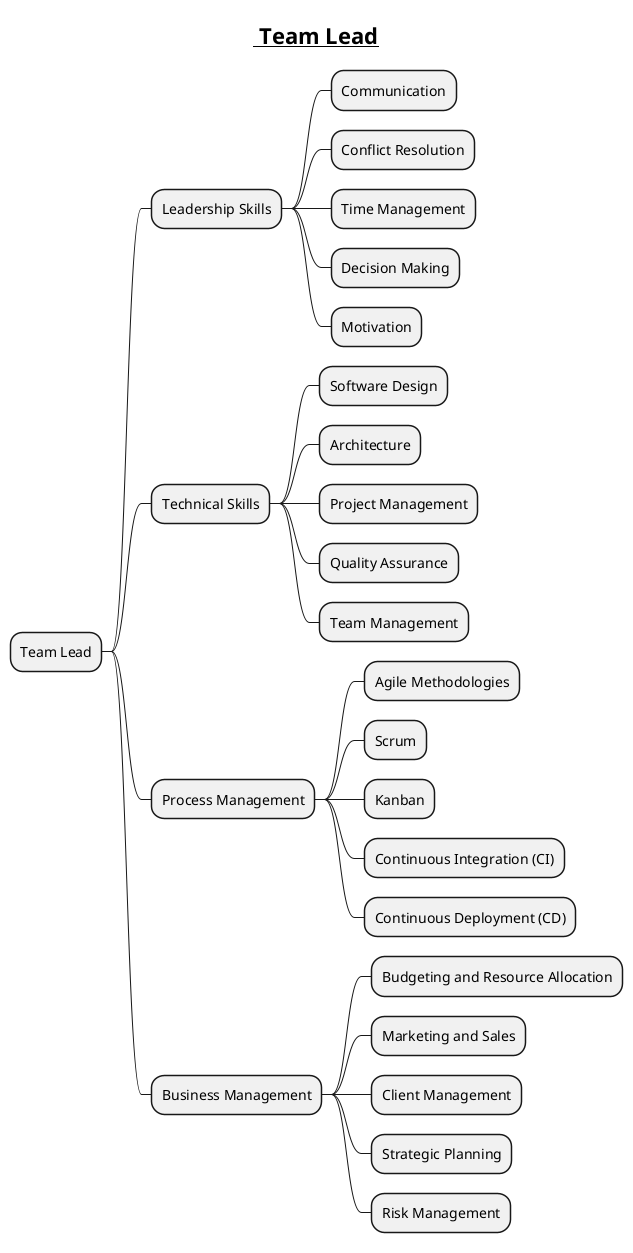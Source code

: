 @startmindmap
title =__ Team Lead__

* Team Lead
** Leadership Skills
*** Communication
*** Conflict Resolution
*** Time Management
*** Decision Making
*** Motivation
** Technical Skills
*** Software Design
*** Architecture
*** Project Management
*** Quality Assurance
*** Team Management
** Process Management
*** Agile Methodologies
*** Scrum
*** Kanban
*** Continuous Integration (CI)
*** Continuous Deployment (CD)
** Business Management
*** Budgeting and Resource Allocation
*** Marketing and Sales
*** Client Management
*** Strategic Planning
*** Risk Management
@endmindmap
